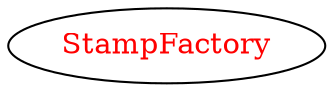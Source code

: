 digraph dependencyGraph {
 concentrate=true;
 ranksep="2.0";
 rankdir="LR"; 
 splines="ortho";
"StampFactory" [fontcolor="red"];
}